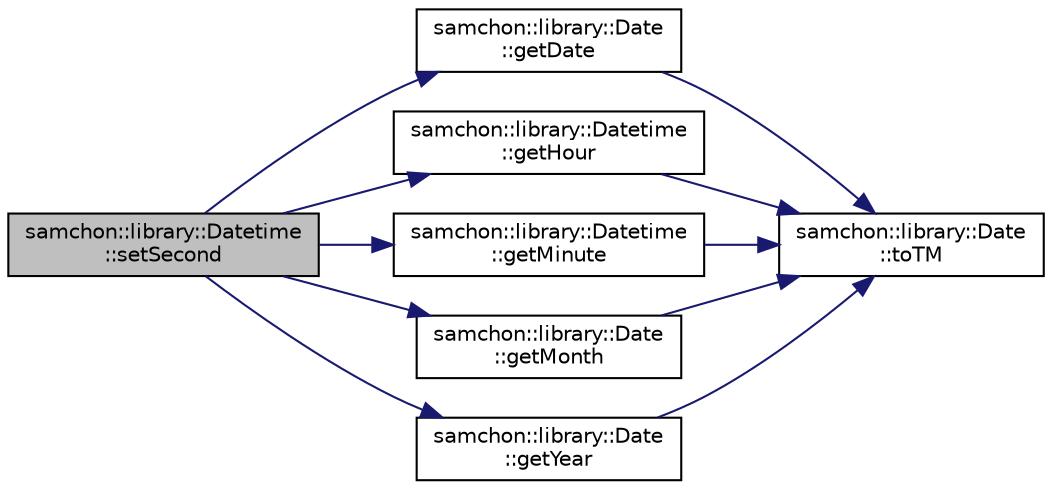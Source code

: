digraph "samchon::library::Datetime::setSecond"
{
  edge [fontname="Helvetica",fontsize="10",labelfontname="Helvetica",labelfontsize="10"];
  node [fontname="Helvetica",fontsize="10",shape=record];
  rankdir="LR";
  Node1 [label="samchon::library::Datetime\l::setSecond",height=0.2,width=0.4,color="black", fillcolor="grey75", style="filled", fontcolor="black"];
  Node1 -> Node2 [color="midnightblue",fontsize="10",style="solid",fontname="Helvetica"];
  Node2 [label="samchon::library::Date\l::getDate",height=0.2,width=0.4,color="black", fillcolor="white", style="filled",URL="$da/d6b/classsamchon_1_1library_1_1Date.html#a542b6ad3f13a2cab0d3a9a497fb30b33",tooltip="Get the day in month of the Date. "];
  Node2 -> Node3 [color="midnightblue",fontsize="10",style="solid",fontname="Helvetica"];
  Node3 [label="samchon::library::Date\l::toTM",height=0.2,width=0.4,color="black", fillcolor="white", style="filled",URL="$da/d6b/classsamchon_1_1library_1_1Date.html#a207d7179ef0a879ca534457fdc70dc6c",tooltip="Converts the Date to struct tm. "];
  Node1 -> Node4 [color="midnightblue",fontsize="10",style="solid",fontname="Helvetica"];
  Node4 [label="samchon::library::Datetime\l::getHour",height=0.2,width=0.4,color="black", fillcolor="white", style="filled",URL="$dd/de3/classsamchon_1_1library_1_1Datetime.html#affe04dd7c4c08ace450bd592c5979e69",tooltip="Get hour. "];
  Node4 -> Node3 [color="midnightblue",fontsize="10",style="solid",fontname="Helvetica"];
  Node1 -> Node5 [color="midnightblue",fontsize="10",style="solid",fontname="Helvetica"];
  Node5 [label="samchon::library::Datetime\l::getMinute",height=0.2,width=0.4,color="black", fillcolor="white", style="filled",URL="$dd/de3/classsamchon_1_1library_1_1Datetime.html#a33f7aef787933c0134eedb1a6521bc02",tooltip="Get minute. "];
  Node5 -> Node3 [color="midnightblue",fontsize="10",style="solid",fontname="Helvetica"];
  Node1 -> Node6 [color="midnightblue",fontsize="10",style="solid",fontname="Helvetica"];
  Node6 [label="samchon::library::Date\l::getMonth",height=0.2,width=0.4,color="black", fillcolor="white", style="filled",URL="$da/d6b/classsamchon_1_1library_1_1Date.html#ace05e2f3e23a7a1ecf441de915498865",tooltip="Get month of the Date. "];
  Node6 -> Node3 [color="midnightblue",fontsize="10",style="solid",fontname="Helvetica"];
  Node1 -> Node7 [color="midnightblue",fontsize="10",style="solid",fontname="Helvetica"];
  Node7 [label="samchon::library::Date\l::getYear",height=0.2,width=0.4,color="black", fillcolor="white", style="filled",URL="$da/d6b/classsamchon_1_1library_1_1Date.html#a07dc452d4e33e7042019ea273f1b1fac",tooltip="Get year of the Date. "];
  Node7 -> Node3 [color="midnightblue",fontsize="10",style="solid",fontname="Helvetica"];
}
